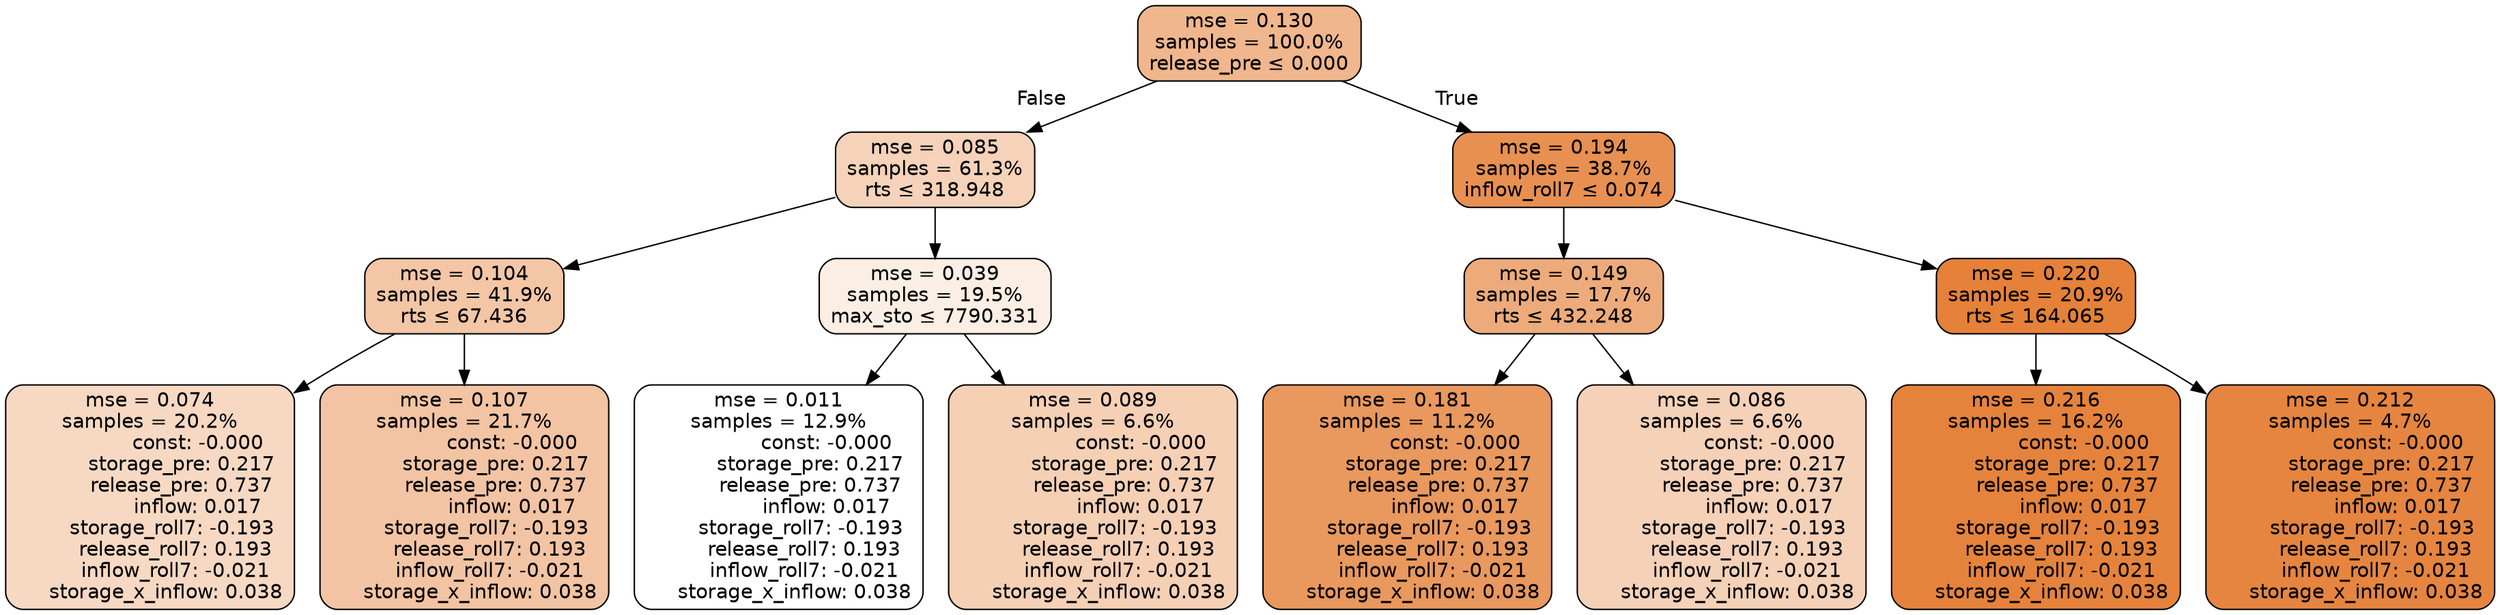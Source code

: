 digraph tree {
node [shape=rectangle, style="filled, rounded", color="black", fontname=helvetica] ;
edge [fontname=helvetica] ;
	"0" [label="mse = 0.130
samples = 100.0%
release_pre &le; 0.000", fillcolor="#f0b68d"]
	"1" [label="mse = 0.085
samples = 61.3%
rts &le; 318.948", fillcolor="#f5d2b9"]
	"2" [label="mse = 0.104
samples = 41.9%
rts &le; 67.436", fillcolor="#f3c6a6"]
	"3" [label="mse = 0.074
samples = 20.2%
               const: -0.000
          storage_pre: 0.217
          release_pre: 0.737
               inflow: 0.017
       storage_roll7: -0.193
        release_roll7: 0.193
        inflow_roll7: -0.021
     storage_x_inflow: 0.038", fillcolor="#f7d9c3"]
	"4" [label="mse = 0.107
samples = 21.7%
               const: -0.000
          storage_pre: 0.217
          release_pre: 0.737
               inflow: 0.017
       storage_roll7: -0.193
        release_roll7: 0.193
        inflow_roll7: -0.021
     storage_x_inflow: 0.038", fillcolor="#f3c4a3"]
	"5" [label="mse = 0.039
samples = 19.5%
max_sto &le; 7790.331", fillcolor="#fbeee4"]
	"6" [label="mse = 0.011
samples = 12.9%
               const: -0.000
          storage_pre: 0.217
          release_pre: 0.737
               inflow: 0.017
       storage_roll7: -0.193
        release_roll7: 0.193
        inflow_roll7: -0.021
     storage_x_inflow: 0.038", fillcolor="#ffffff"]
	"7" [label="mse = 0.089
samples = 6.6%
               const: -0.000
          storage_pre: 0.217
          release_pre: 0.737
               inflow: 0.017
       storage_roll7: -0.193
        release_roll7: 0.193
        inflow_roll7: -0.021
     storage_x_inflow: 0.038", fillcolor="#f5d0b5"]
	"8" [label="mse = 0.194
samples = 38.7%
inflow_roll7 &le; 0.074", fillcolor="#e89051"]
	"9" [label="mse = 0.149
samples = 17.7%
rts &le; 432.248", fillcolor="#edab7b"]
	"10" [label="mse = 0.181
samples = 11.2%
               const: -0.000
          storage_pre: 0.217
          release_pre: 0.737
               inflow: 0.017
       storage_roll7: -0.193
        release_roll7: 0.193
        inflow_roll7: -0.021
     storage_x_inflow: 0.038", fillcolor="#e9985e"]
	"11" [label="mse = 0.086
samples = 6.6%
               const: -0.000
          storage_pre: 0.217
          release_pre: 0.737
               inflow: 0.017
       storage_roll7: -0.193
        release_roll7: 0.193
        inflow_roll7: -0.021
     storage_x_inflow: 0.038", fillcolor="#f5d1b8"]
	"12" [label="mse = 0.220
samples = 20.9%
rts &le; 164.065", fillcolor="#e58139"]
	"13" [label="mse = 0.216
samples = 16.2%
               const: -0.000
          storage_pre: 0.217
          release_pre: 0.737
               inflow: 0.017
       storage_roll7: -0.193
        release_roll7: 0.193
        inflow_roll7: -0.021
     storage_x_inflow: 0.038", fillcolor="#e5833c"]
	"14" [label="mse = 0.212
samples = 4.7%
               const: -0.000
          storage_pre: 0.217
          release_pre: 0.737
               inflow: 0.017
       storage_roll7: -0.193
        release_roll7: 0.193
        inflow_roll7: -0.021
     storage_x_inflow: 0.038", fillcolor="#e58540"]

	"0" -> "1" [labeldistance=2.5, labelangle=45, headlabel="False"]
	"1" -> "2"
	"2" -> "3"
	"2" -> "4"
	"1" -> "5"
	"5" -> "6"
	"5" -> "7"
	"0" -> "8" [labeldistance=2.5, labelangle=-45, headlabel="True"]
	"8" -> "9"
	"9" -> "10"
	"9" -> "11"
	"8" -> "12"
	"12" -> "13"
	"12" -> "14"
}
